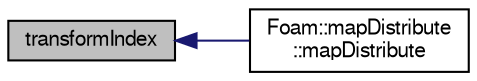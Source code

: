 digraph "transformIndex"
{
  bgcolor="transparent";
  edge [fontname="FreeSans",fontsize="10",labelfontname="FreeSans",labelfontsize="10"];
  node [fontname="FreeSans",fontsize="10",shape=record];
  rankdir="LR";
  Node1 [label="transformIndex",height=0.2,width=0.4,color="black", fillcolor="grey75", style="filled" fontcolor="black"];
  Node1 -> Node2 [dir="back",color="midnightblue",fontsize="10",style="solid",fontname="FreeSans"];
  Node2 [label="Foam::mapDistribute\l::mapDistribute",height=0.2,width=0.4,color="black",URL="$a01363.html#a4af5642c1791f236e1889e416042fb37",tooltip="Construct from list of (possibly remote) untransformed elements. "];
}
